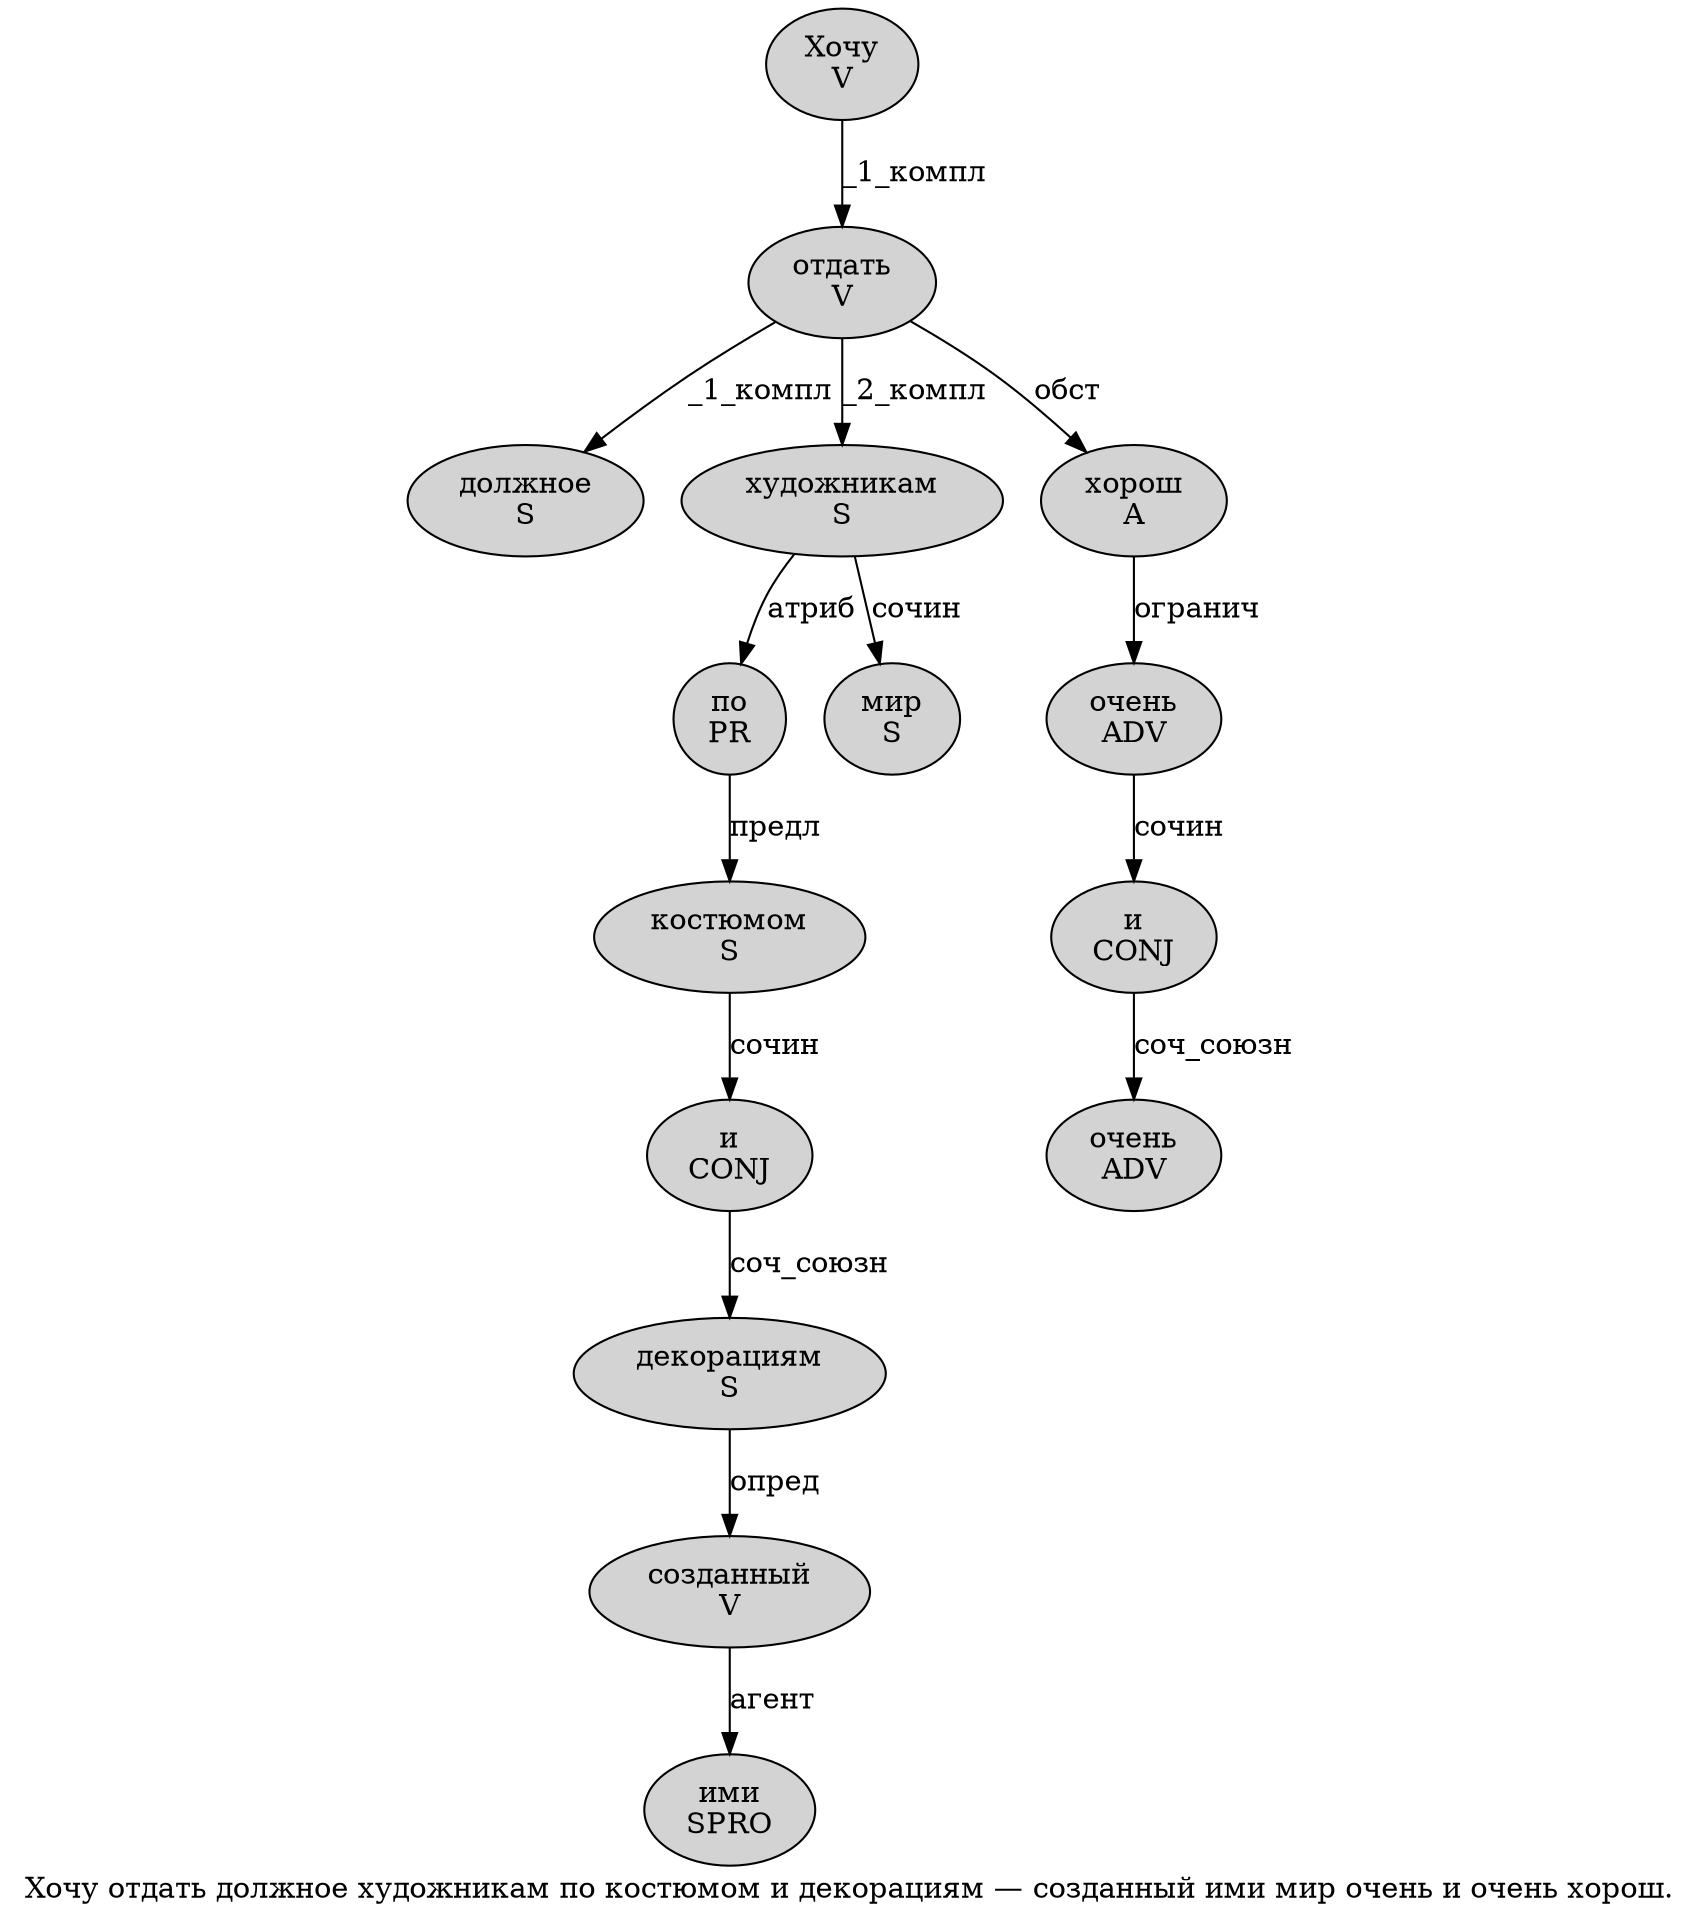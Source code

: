 digraph SENTENCE_3869 {
	graph [label="Хочу отдать должное художникам по костюмом и декорациям — созданный ими мир очень и очень хорош."]
	node [style=filled]
		0 [label="Хочу
V" color="" fillcolor=lightgray penwidth=1 shape=ellipse]
		1 [label="отдать
V" color="" fillcolor=lightgray penwidth=1 shape=ellipse]
		2 [label="должное
S" color="" fillcolor=lightgray penwidth=1 shape=ellipse]
		3 [label="художникам
S" color="" fillcolor=lightgray penwidth=1 shape=ellipse]
		4 [label="по
PR" color="" fillcolor=lightgray penwidth=1 shape=ellipse]
		5 [label="костюмом
S" color="" fillcolor=lightgray penwidth=1 shape=ellipse]
		6 [label="и
CONJ" color="" fillcolor=lightgray penwidth=1 shape=ellipse]
		7 [label="декорациям
S" color="" fillcolor=lightgray penwidth=1 shape=ellipse]
		9 [label="созданный
V" color="" fillcolor=lightgray penwidth=1 shape=ellipse]
		10 [label="ими
SPRO" color="" fillcolor=lightgray penwidth=1 shape=ellipse]
		11 [label="мир
S" color="" fillcolor=lightgray penwidth=1 shape=ellipse]
		12 [label="очень
ADV" color="" fillcolor=lightgray penwidth=1 shape=ellipse]
		13 [label="и
CONJ" color="" fillcolor=lightgray penwidth=1 shape=ellipse]
		14 [label="очень
ADV" color="" fillcolor=lightgray penwidth=1 shape=ellipse]
		15 [label="хорош
A" color="" fillcolor=lightgray penwidth=1 shape=ellipse]
			3 -> 4 [label="атриб"]
			3 -> 11 [label="сочин"]
			12 -> 13 [label="сочин"]
			6 -> 7 [label="соч_союзн"]
			13 -> 14 [label="соч_союзн"]
			4 -> 5 [label="предл"]
			15 -> 12 [label="огранич"]
			7 -> 9 [label="опред"]
			1 -> 2 [label="_1_компл"]
			1 -> 3 [label="_2_компл"]
			1 -> 15 [label="обст"]
			0 -> 1 [label="_1_компл"]
			5 -> 6 [label="сочин"]
			9 -> 10 [label="агент"]
}